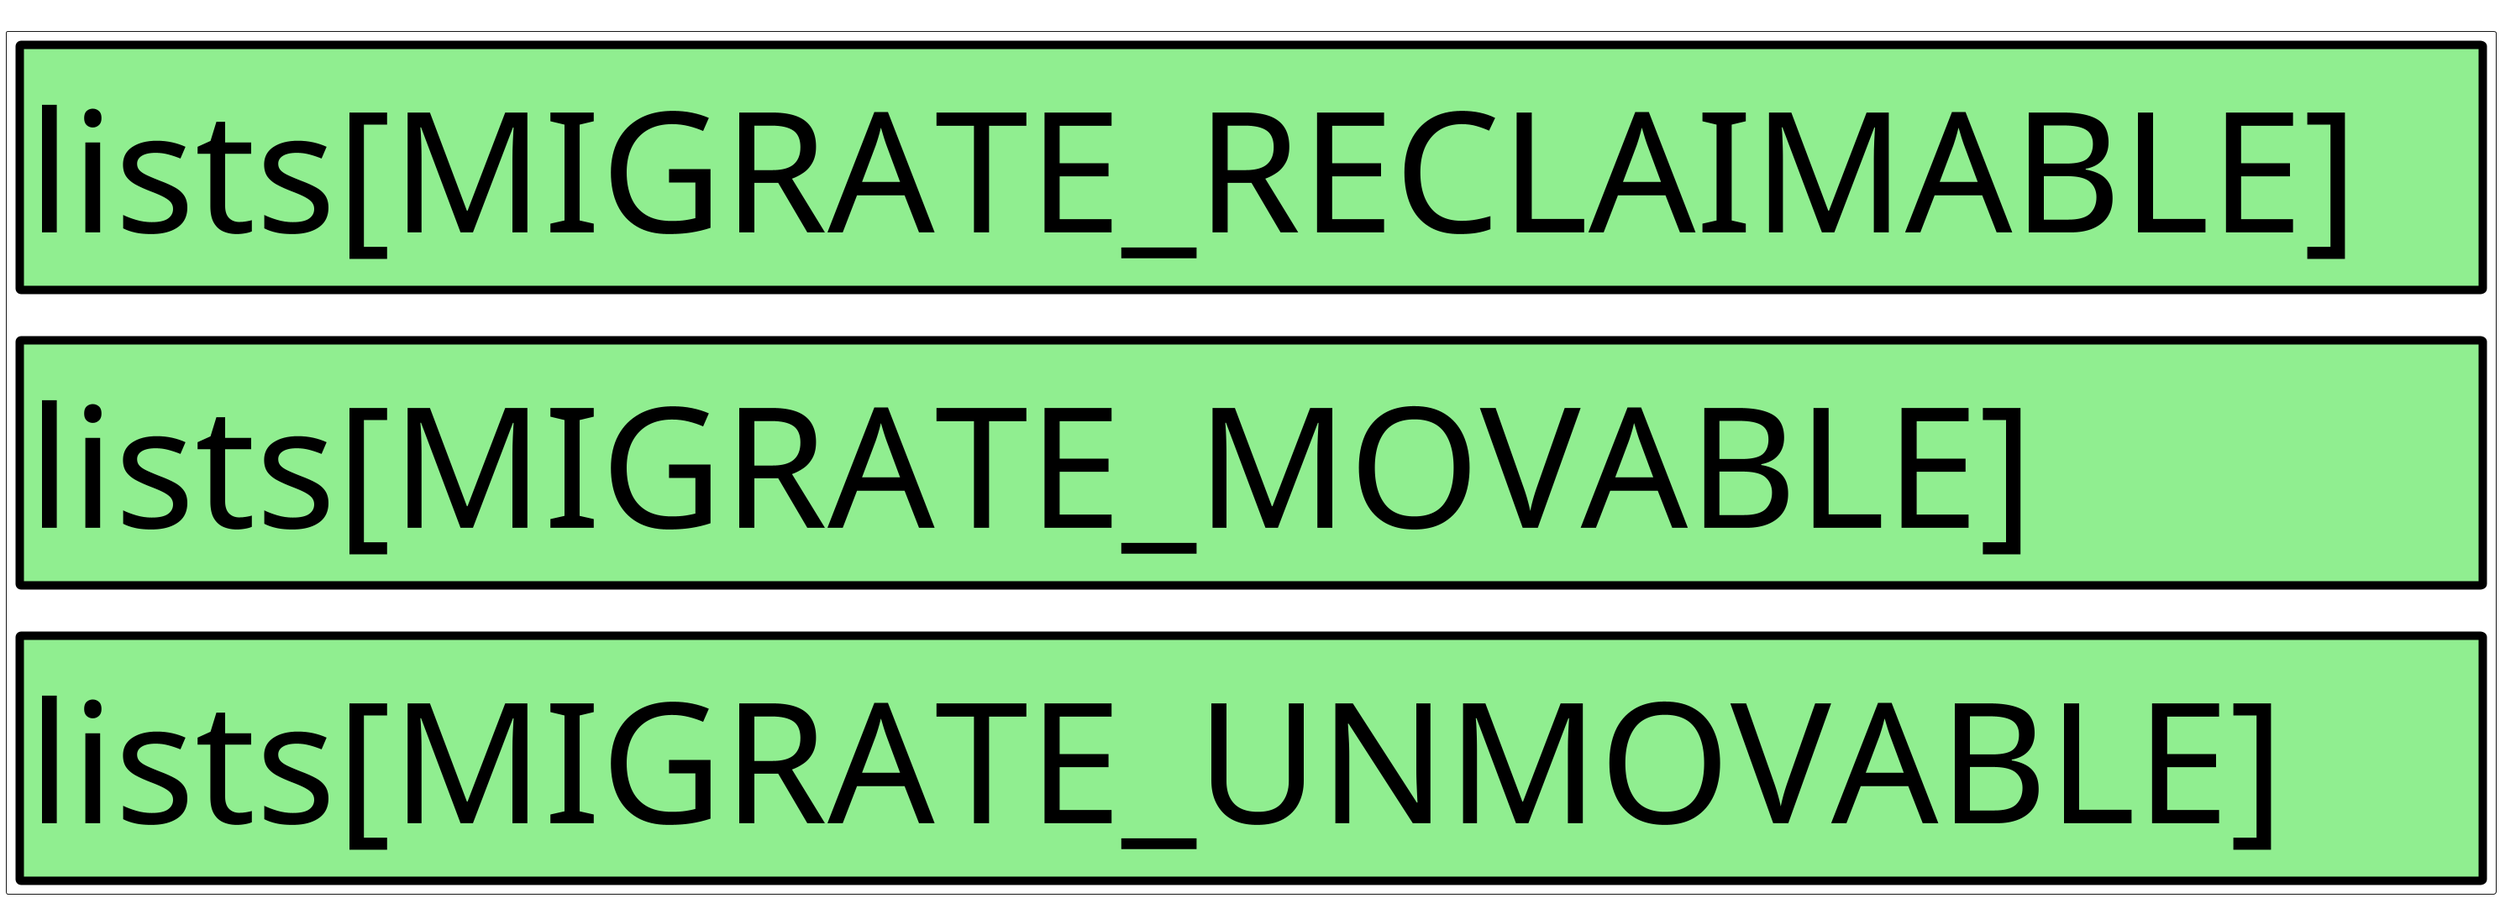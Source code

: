 @startuml
skinparam ComponentStyle rectangle
skinparam Component {
    FontSize 200
    BackgroundColor LightGreen
    BorderThickness 10
    BorderColor black
}

rectangle {
    component "lists[MIGRATE_RECLAIMABLE]\t" as l1
    component "lists[MIGRATE_MOVABLE]\t\t" as l2
    component "lists[MIGRATE_UNMOVABLE]\t" as l3

    l1-down[hidden]-l2
    l2-down[hidden]-l3
}

@enduml